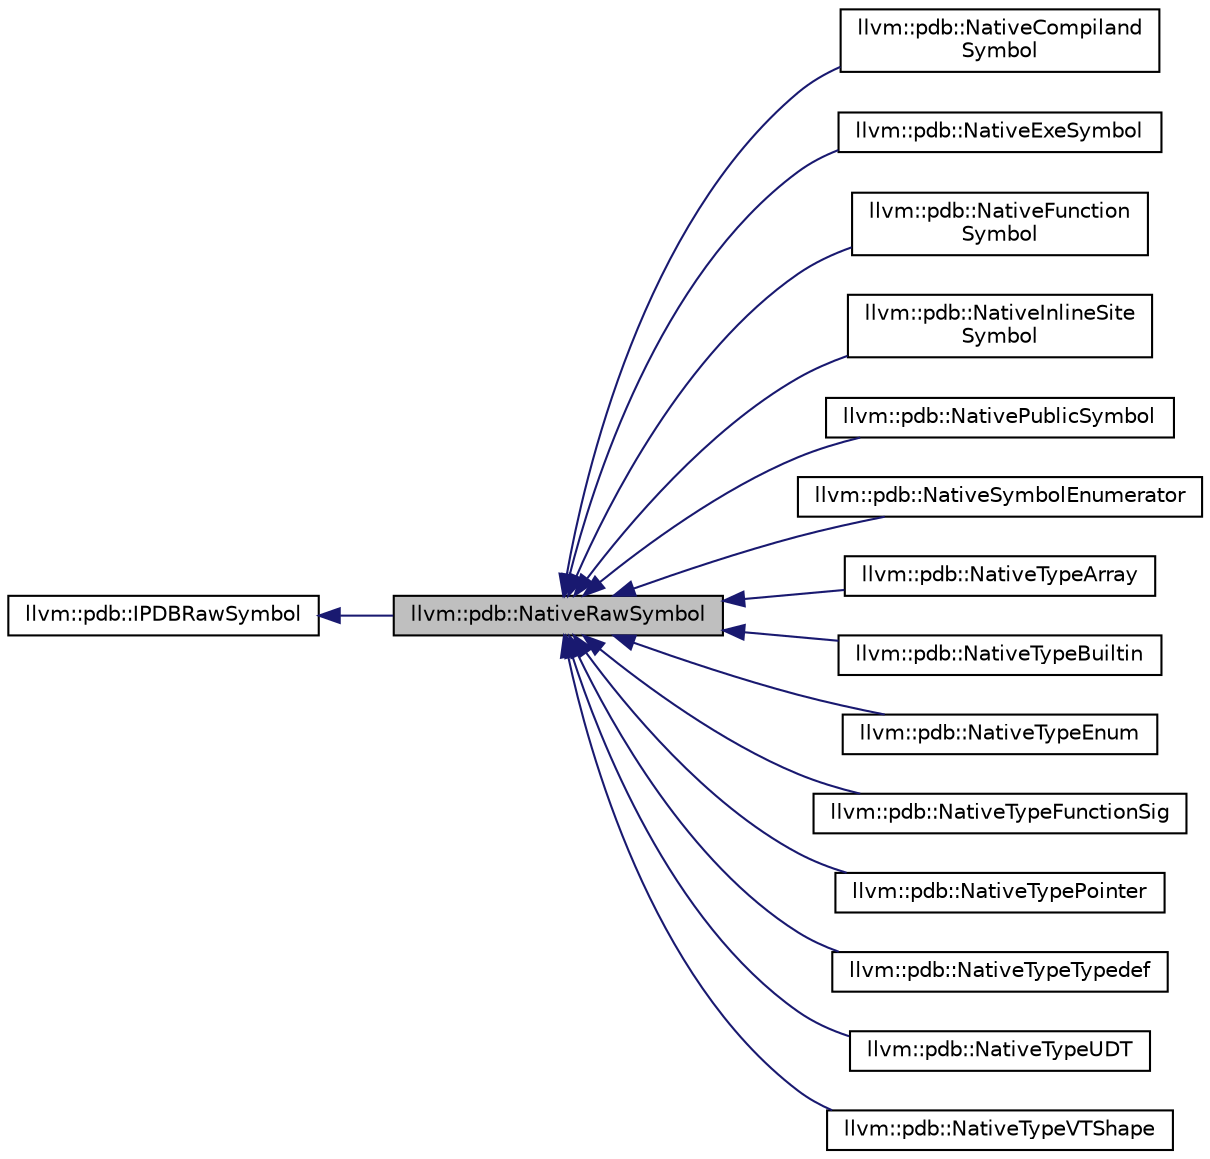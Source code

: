 digraph "llvm::pdb::NativeRawSymbol"
{
 // LATEX_PDF_SIZE
  bgcolor="transparent";
  edge [fontname="Helvetica",fontsize="10",labelfontname="Helvetica",labelfontsize="10"];
  node [fontname="Helvetica",fontsize="10",shape=record];
  rankdir="LR";
  Node1 [label="llvm::pdb::NativeRawSymbol",height=0.2,width=0.4,color="black", fillcolor="grey75", style="filled", fontcolor="black",tooltip=" "];
  Node2 -> Node1 [dir="back",color="midnightblue",fontsize="10",style="solid",fontname="Helvetica"];
  Node2 [label="llvm::pdb::IPDBRawSymbol",height=0.2,width=0.4,color="black",URL="$classllvm_1_1pdb_1_1IPDBRawSymbol.html",tooltip="IPDBRawSymbol defines an interface used to represent an arbitrary symbol."];
  Node1 -> Node3 [dir="back",color="midnightblue",fontsize="10",style="solid",fontname="Helvetica"];
  Node3 [label="llvm::pdb::NativeCompiland\lSymbol",height=0.2,width=0.4,color="black",URL="$classllvm_1_1pdb_1_1NativeCompilandSymbol.html",tooltip=" "];
  Node1 -> Node4 [dir="back",color="midnightblue",fontsize="10",style="solid",fontname="Helvetica"];
  Node4 [label="llvm::pdb::NativeExeSymbol",height=0.2,width=0.4,color="black",URL="$classllvm_1_1pdb_1_1NativeExeSymbol.html",tooltip=" "];
  Node1 -> Node5 [dir="back",color="midnightblue",fontsize="10",style="solid",fontname="Helvetica"];
  Node5 [label="llvm::pdb::NativeFunction\lSymbol",height=0.2,width=0.4,color="black",URL="$classllvm_1_1pdb_1_1NativeFunctionSymbol.html",tooltip=" "];
  Node1 -> Node6 [dir="back",color="midnightblue",fontsize="10",style="solid",fontname="Helvetica"];
  Node6 [label="llvm::pdb::NativeInlineSite\lSymbol",height=0.2,width=0.4,color="black",URL="$classllvm_1_1pdb_1_1NativeInlineSiteSymbol.html",tooltip=" "];
  Node1 -> Node7 [dir="back",color="midnightblue",fontsize="10",style="solid",fontname="Helvetica"];
  Node7 [label="llvm::pdb::NativePublicSymbol",height=0.2,width=0.4,color="black",URL="$classllvm_1_1pdb_1_1NativePublicSymbol.html",tooltip=" "];
  Node1 -> Node8 [dir="back",color="midnightblue",fontsize="10",style="solid",fontname="Helvetica"];
  Node8 [label="llvm::pdb::NativeSymbolEnumerator",height=0.2,width=0.4,color="black",URL="$classllvm_1_1pdb_1_1NativeSymbolEnumerator.html",tooltip=" "];
  Node1 -> Node9 [dir="back",color="midnightblue",fontsize="10",style="solid",fontname="Helvetica"];
  Node9 [label="llvm::pdb::NativeTypeArray",height=0.2,width=0.4,color="black",URL="$classllvm_1_1pdb_1_1NativeTypeArray.html",tooltip=" "];
  Node1 -> Node10 [dir="back",color="midnightblue",fontsize="10",style="solid",fontname="Helvetica"];
  Node10 [label="llvm::pdb::NativeTypeBuiltin",height=0.2,width=0.4,color="black",URL="$classllvm_1_1pdb_1_1NativeTypeBuiltin.html",tooltip=" "];
  Node1 -> Node11 [dir="back",color="midnightblue",fontsize="10",style="solid",fontname="Helvetica"];
  Node11 [label="llvm::pdb::NativeTypeEnum",height=0.2,width=0.4,color="black",URL="$classllvm_1_1pdb_1_1NativeTypeEnum.html",tooltip=" "];
  Node1 -> Node12 [dir="back",color="midnightblue",fontsize="10",style="solid",fontname="Helvetica"];
  Node12 [label="llvm::pdb::NativeTypeFunctionSig",height=0.2,width=0.4,color="black",URL="$classllvm_1_1pdb_1_1NativeTypeFunctionSig.html",tooltip=" "];
  Node1 -> Node13 [dir="back",color="midnightblue",fontsize="10",style="solid",fontname="Helvetica"];
  Node13 [label="llvm::pdb::NativeTypePointer",height=0.2,width=0.4,color="black",URL="$classllvm_1_1pdb_1_1NativeTypePointer.html",tooltip=" "];
  Node1 -> Node14 [dir="back",color="midnightblue",fontsize="10",style="solid",fontname="Helvetica"];
  Node14 [label="llvm::pdb::NativeTypeTypedef",height=0.2,width=0.4,color="black",URL="$classllvm_1_1pdb_1_1NativeTypeTypedef.html",tooltip=" "];
  Node1 -> Node15 [dir="back",color="midnightblue",fontsize="10",style="solid",fontname="Helvetica"];
  Node15 [label="llvm::pdb::NativeTypeUDT",height=0.2,width=0.4,color="black",URL="$classllvm_1_1pdb_1_1NativeTypeUDT.html",tooltip=" "];
  Node1 -> Node16 [dir="back",color="midnightblue",fontsize="10",style="solid",fontname="Helvetica"];
  Node16 [label="llvm::pdb::NativeTypeVTShape",height=0.2,width=0.4,color="black",URL="$classllvm_1_1pdb_1_1NativeTypeVTShape.html",tooltip=" "];
}
